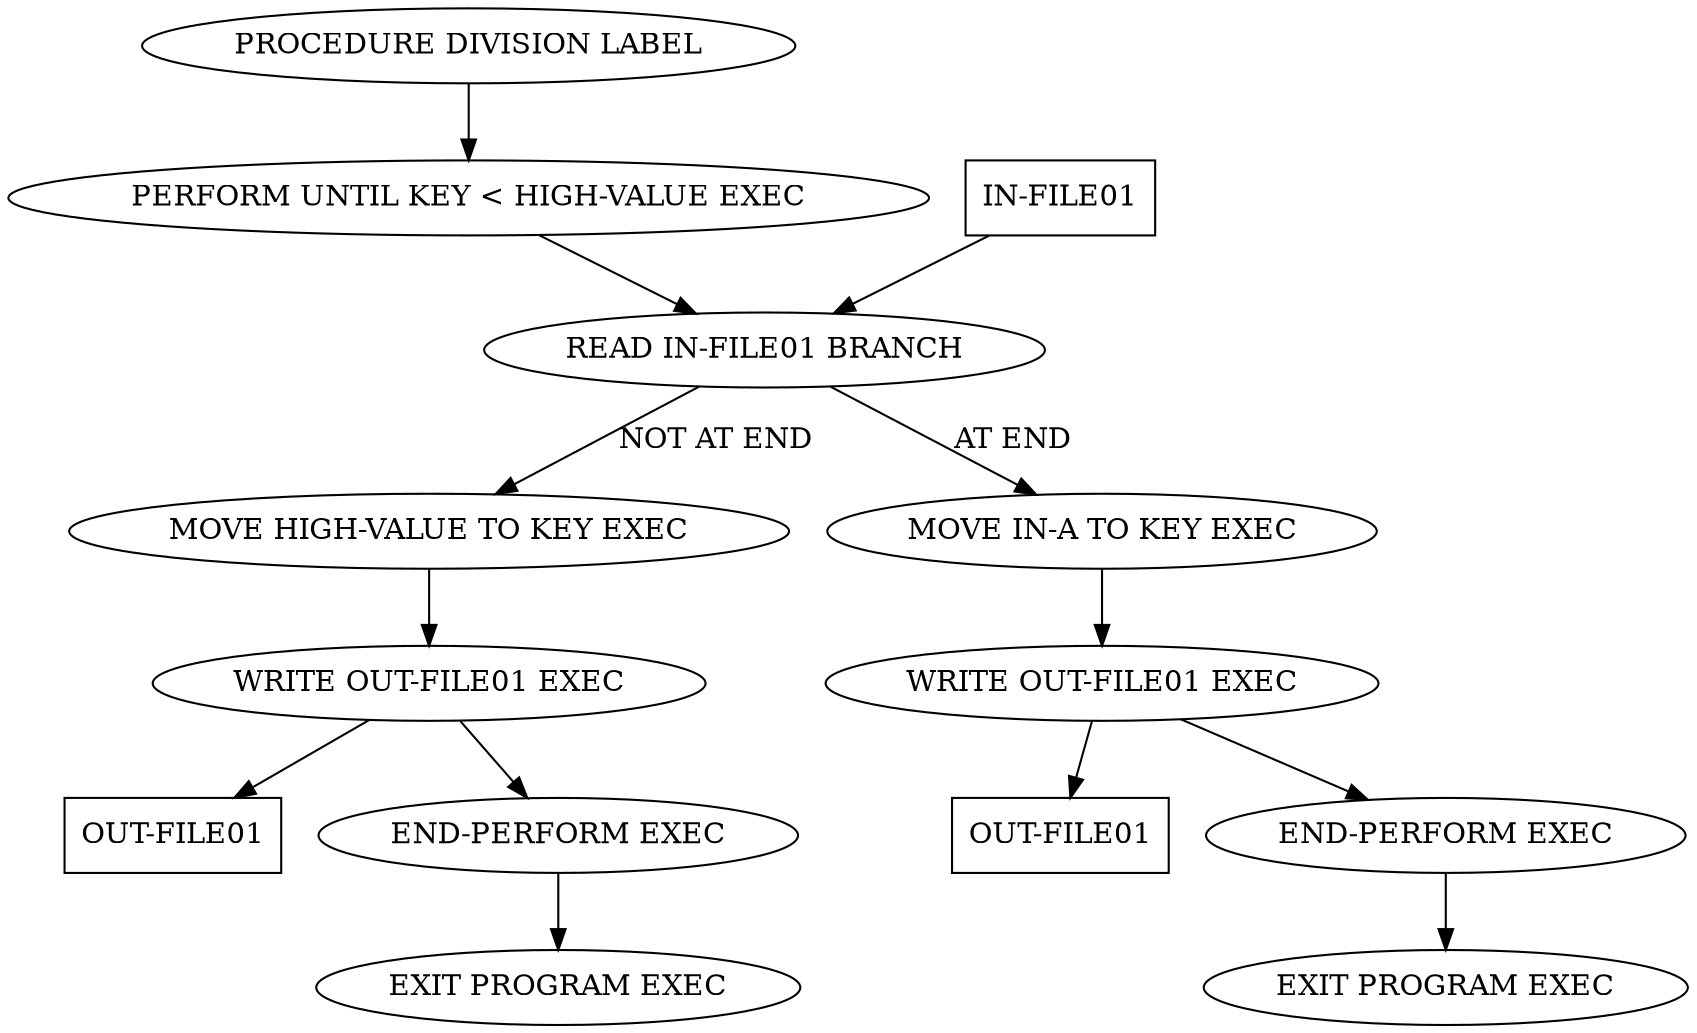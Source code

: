 strict digraph {
01 [label="PROCEDURE DIVISION LABEL"];
11 [label="PERFORM UNTIL KEY < HIGH-VALUE EXEC"];
21 [label="READ IN-FILE01 BRANCH"];
io21 [label="IN-FILE01", shape = box ];
io21 -> 21
21 -> 42 [label="NOT AT END"]
42 [label="MOVE HIGH-VALUE TO KEY EXEC"];
52 [label="WRITE OUT-FILE01 EXEC"];
io52 [label="OUT-FILE01", shape = box ];
52 -> io52
62 [label="END-PERFORM EXEC"];
72 [label="EXIT PROGRAM EXEC"];
42 -> 52 -> 62 -> 72
21 -> 33 [label="AT END"]
33 [label="MOVE IN-A TO KEY EXEC"];
53 [label="WRITE OUT-FILE01 EXEC"];
io53 [label="OUT-FILE01", shape = box ];
53 -> io53
63 [label="END-PERFORM EXEC"];
73 [label="EXIT PROGRAM EXEC"];
33 -> 53 -> 63 -> 73
01 -> 11 -> 21
}

